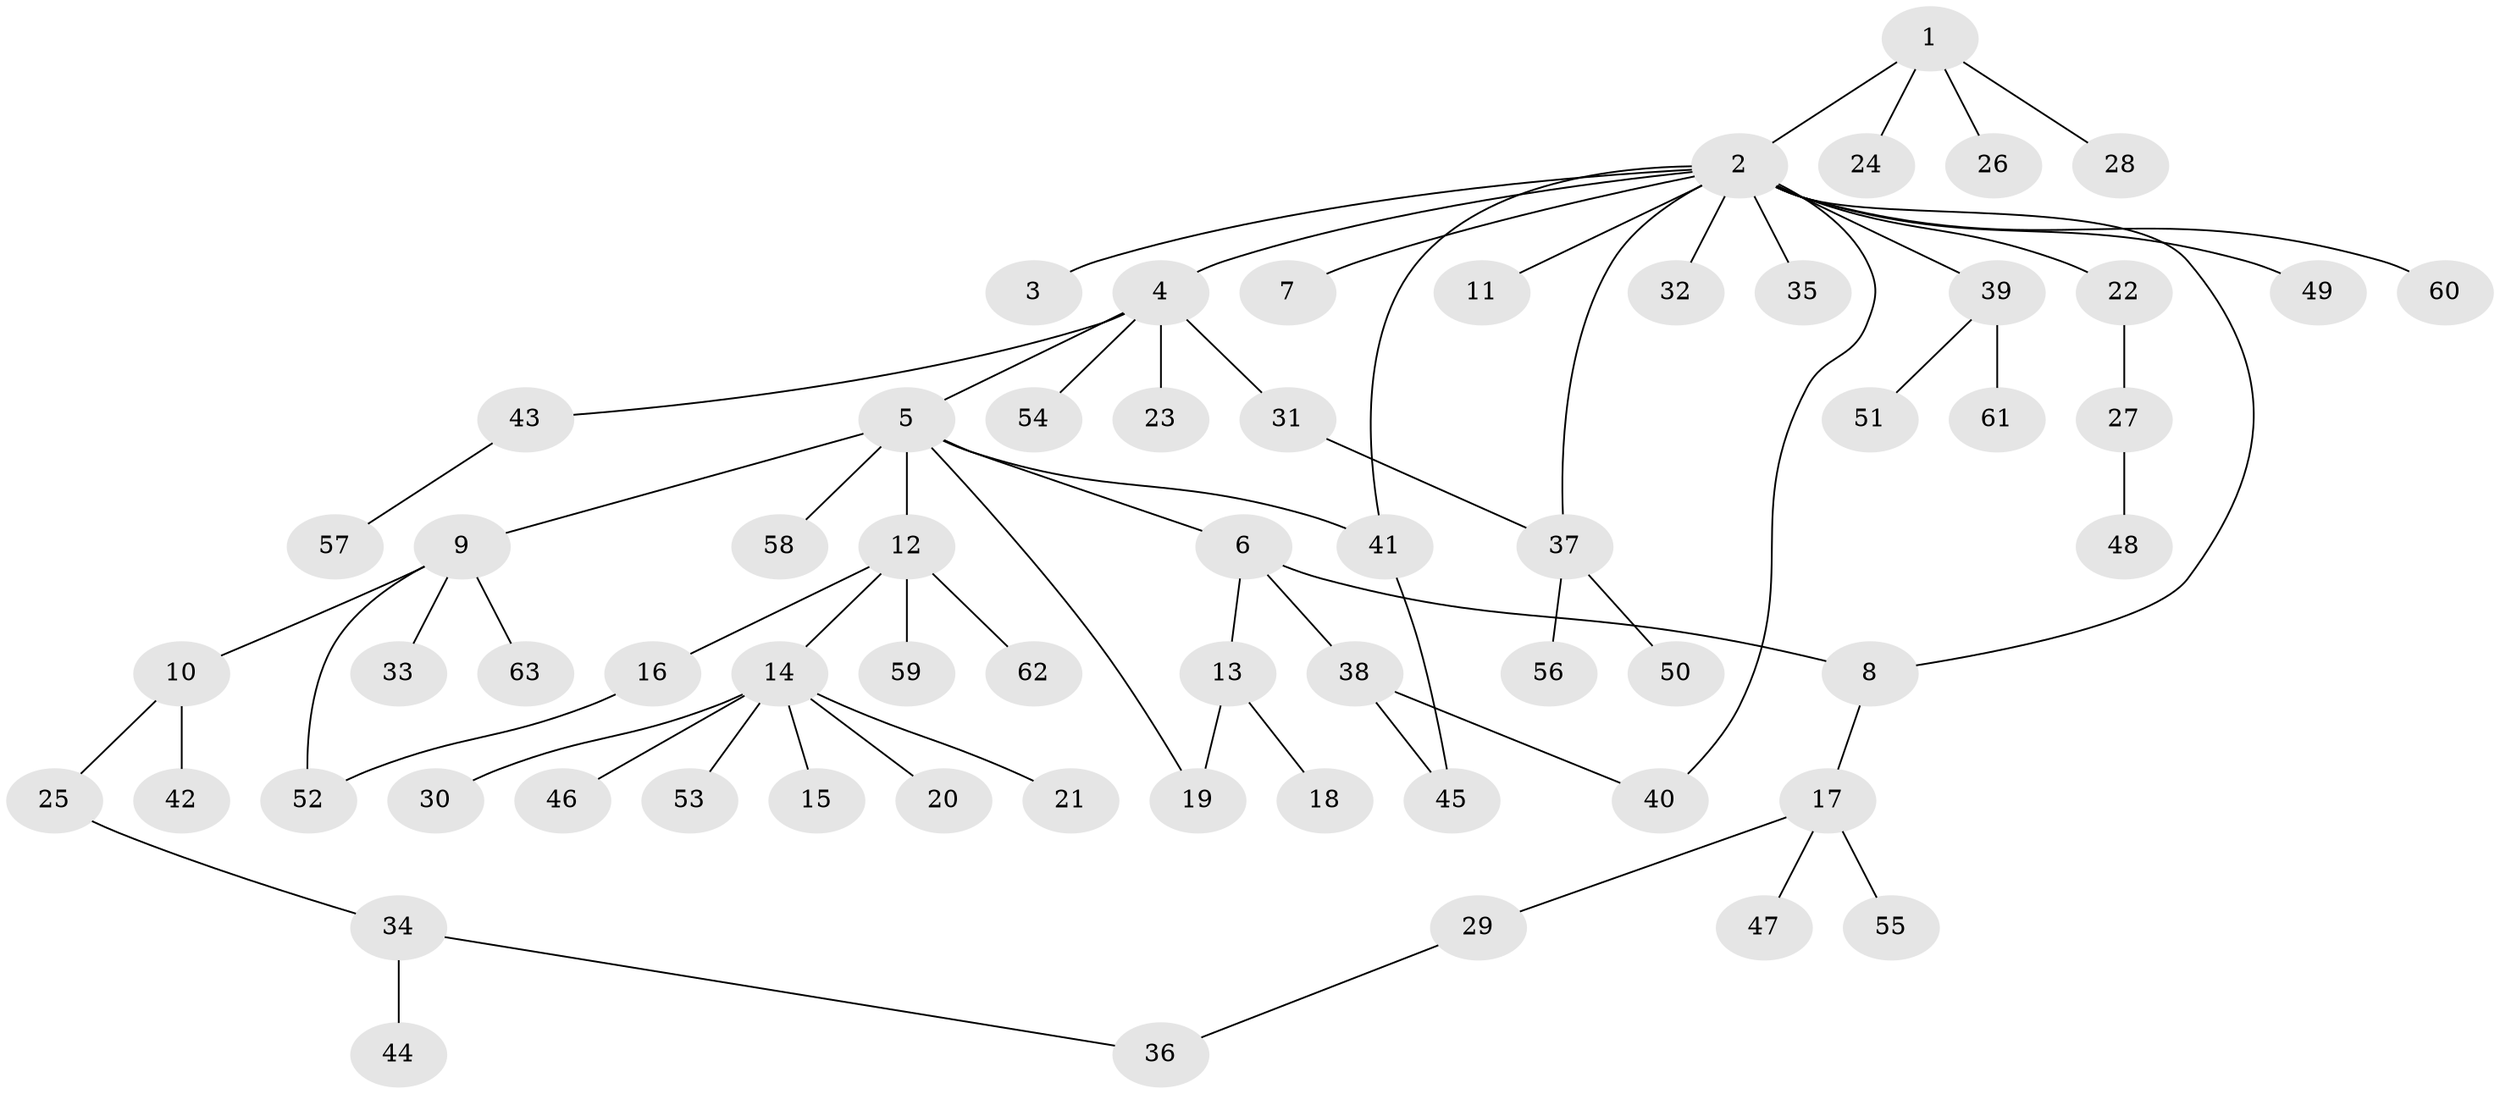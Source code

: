 // original degree distribution, {5: 0.033707865168539325, 16: 0.011235955056179775, 2: 0.15730337078651685, 7: 0.02247191011235955, 4: 0.07865168539325842, 1: 0.5955056179775281, 6: 0.02247191011235955, 8: 0.011235955056179775, 3: 0.06741573033707865}
// Generated by graph-tools (version 1.1) at 2025/50/03/04/25 22:50:13]
// undirected, 63 vertices, 70 edges
graph export_dot {
  node [color=gray90,style=filled];
  1;
  2;
  3;
  4;
  5;
  6;
  7;
  8;
  9;
  10;
  11;
  12;
  13;
  14;
  15;
  16;
  17;
  18;
  19;
  20;
  21;
  22;
  23;
  24;
  25;
  26;
  27;
  28;
  29;
  30;
  31;
  32;
  33;
  34;
  35;
  36;
  37;
  38;
  39;
  40;
  41;
  42;
  43;
  44;
  45;
  46;
  47;
  48;
  49;
  50;
  51;
  52;
  53;
  54;
  55;
  56;
  57;
  58;
  59;
  60;
  61;
  62;
  63;
  1 -- 2 [weight=1.0];
  1 -- 24 [weight=1.0];
  1 -- 26 [weight=1.0];
  1 -- 28 [weight=1.0];
  2 -- 3 [weight=1.0];
  2 -- 4 [weight=1.0];
  2 -- 7 [weight=1.0];
  2 -- 8 [weight=1.0];
  2 -- 11 [weight=1.0];
  2 -- 22 [weight=1.0];
  2 -- 32 [weight=1.0];
  2 -- 35 [weight=1.0];
  2 -- 37 [weight=1.0];
  2 -- 39 [weight=1.0];
  2 -- 40 [weight=1.0];
  2 -- 41 [weight=1.0];
  2 -- 49 [weight=1.0];
  2 -- 60 [weight=1.0];
  4 -- 5 [weight=1.0];
  4 -- 23 [weight=1.0];
  4 -- 31 [weight=1.0];
  4 -- 43 [weight=1.0];
  4 -- 54 [weight=1.0];
  5 -- 6 [weight=1.0];
  5 -- 9 [weight=1.0];
  5 -- 12 [weight=1.0];
  5 -- 19 [weight=1.0];
  5 -- 41 [weight=1.0];
  5 -- 58 [weight=1.0];
  6 -- 8 [weight=1.0];
  6 -- 13 [weight=1.0];
  6 -- 38 [weight=1.0];
  8 -- 17 [weight=1.0];
  9 -- 10 [weight=1.0];
  9 -- 33 [weight=1.0];
  9 -- 52 [weight=1.0];
  9 -- 63 [weight=1.0];
  10 -- 25 [weight=1.0];
  10 -- 42 [weight=1.0];
  12 -- 14 [weight=1.0];
  12 -- 16 [weight=1.0];
  12 -- 59 [weight=1.0];
  12 -- 62 [weight=1.0];
  13 -- 18 [weight=1.0];
  13 -- 19 [weight=1.0];
  14 -- 15 [weight=1.0];
  14 -- 20 [weight=1.0];
  14 -- 21 [weight=1.0];
  14 -- 30 [weight=1.0];
  14 -- 46 [weight=1.0];
  14 -- 53 [weight=1.0];
  16 -- 52 [weight=1.0];
  17 -- 29 [weight=1.0];
  17 -- 47 [weight=1.0];
  17 -- 55 [weight=1.0];
  22 -- 27 [weight=1.0];
  25 -- 34 [weight=1.0];
  27 -- 48 [weight=1.0];
  29 -- 36 [weight=1.0];
  31 -- 37 [weight=1.0];
  34 -- 36 [weight=1.0];
  34 -- 44 [weight=1.0];
  37 -- 50 [weight=1.0];
  37 -- 56 [weight=1.0];
  38 -- 40 [weight=1.0];
  38 -- 45 [weight=1.0];
  39 -- 51 [weight=1.0];
  39 -- 61 [weight=1.0];
  41 -- 45 [weight=1.0];
  43 -- 57 [weight=1.0];
}

